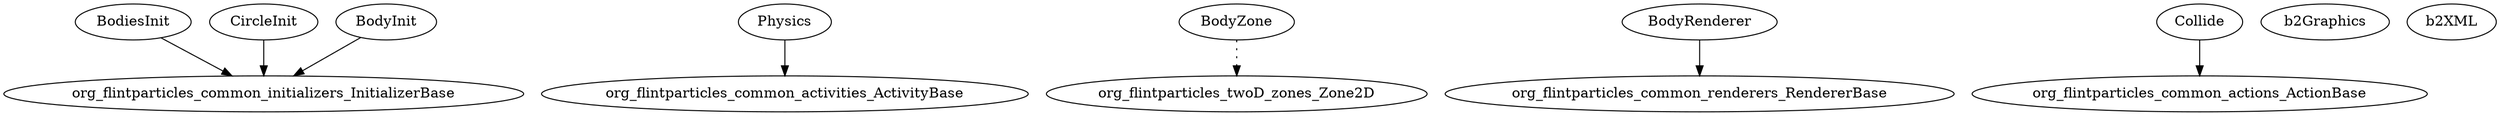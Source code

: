 //GraphVis .dot file show class inheritance
strict digraph classes {
graph [URL=""];
com_boristhebrave_Box2DWith_Flint_BodiesInit [label="BodiesInit"] [URL="com/boristhebrave/Box2DWith/Flint/BodiesInit.html"];
com_boristhebrave_Box2DWith_Flint_BodiesInit->org_flintparticles_common_initializers_InitializerBase;
com_boristhebrave_Box2DWith_Flint_CircleInit [label="CircleInit"] [URL="com/boristhebrave/Box2DWith/Flint/CircleInit.html"];
com_boristhebrave_Box2DWith_Flint_CircleInit->org_flintparticles_common_initializers_InitializerBase;
com_boristhebrave_Box2DWith_Flint_Physics [label="Physics"] [URL="com/boristhebrave/Box2DWith/Flint/Physics.html"];
com_boristhebrave_Box2DWith_Flint_Physics->org_flintparticles_common_activities_ActivityBase;
com_boristhebrave_Box2DWith_Flint_BodyZone [label="BodyZone"] [URL="com/boristhebrave/Box2DWith/Flint/BodyZone.html"];
com_boristhebrave_Box2DWith_Flint_BodyZone->org_flintparticles_twoD_zones_Zone2D [style=dotted];
com_boristhebrave_Box2DWith_Flint_BodyRenderer [label="BodyRenderer"] [URL="com/boristhebrave/Box2DWith/Flint/BodyRenderer.html"];
com_boristhebrave_Box2DWith_Flint_BodyRenderer->org_flintparticles_common_renderers_RendererBase;
com_boristhebrave_Box2DWith_Flint_BodyInit [label="BodyInit"] [URL="com/boristhebrave/Box2DWith/Flint/BodyInit.html"];
com_boristhebrave_Box2DWith_Flint_BodyInit->org_flintparticles_common_initializers_InitializerBase;
com_boristhebrave_Box2DWith_Flint_Collide [label="Collide"] [URL="com/boristhebrave/Box2DWith/Flint/Collide.html"];
com_boristhebrave_Box2DWith_Flint_Collide->org_flintparticles_common_actions_ActionBase;
com_boristhebrave_Box2DWith_b2Graphics [label="b2Graphics"] [URL="com/boristhebrave/Box2DWith/b2Graphics.html"];
com_boristhebrave_Box2DWith_b2XML [label="b2XML"] [URL="com/boristhebrave/Box2DWith/b2XML.html"];
}
